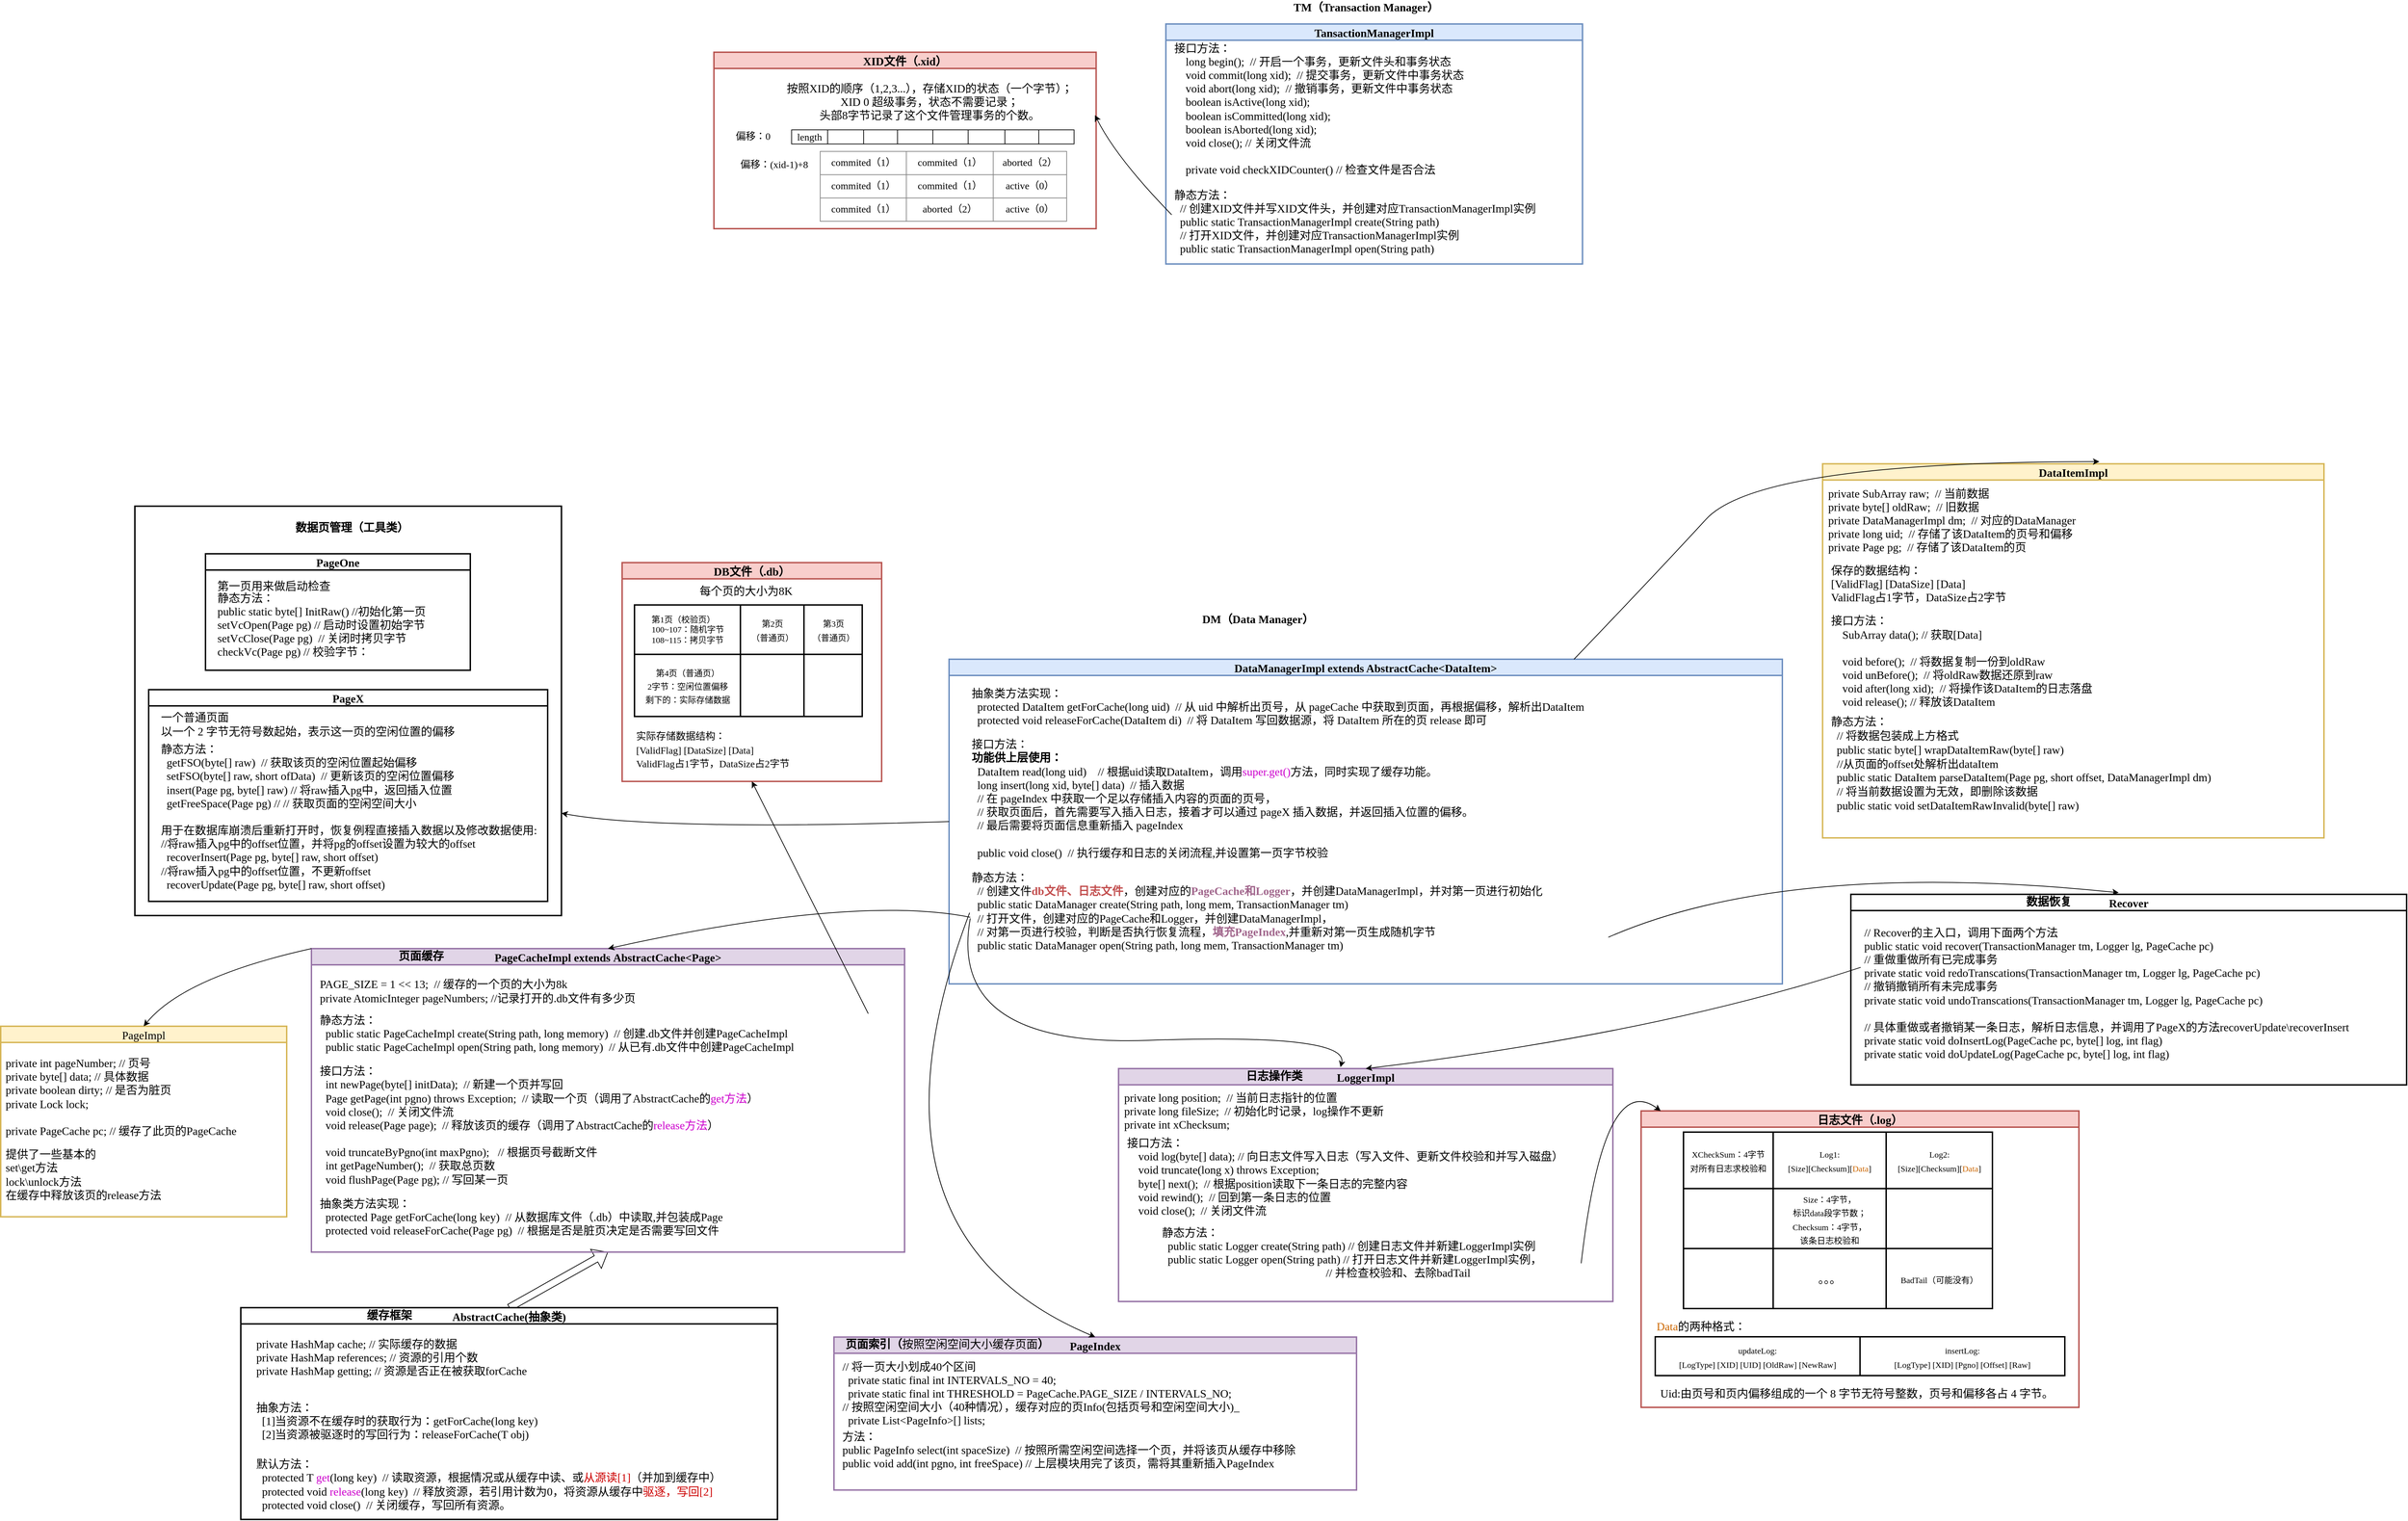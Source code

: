 <mxfile version="16.6.1" type="github">
  <diagram id="cRY_7gkTVNxFrMp_fR6s" name="第 1 页">
    <mxGraphModel dx="3903" dy="761" grid="1" gridSize="10" guides="1" tooltips="1" connect="1" arrows="1" fold="1" page="1" pageScale="1" pageWidth="827" pageHeight="1169" math="0" shadow="0">
      <root>
        <mxCell id="0" />
        <mxCell id="1" parent="0" />
        <mxCell id="aefCaqSCdMbnrOnTO0IQ-1" value="&lt;font style=&quot;font-size: 16px&quot; face=&quot;Verdana&quot;&gt;&lt;b&gt;TM（Transaction Manager）&lt;/b&gt;&lt;/font&gt;" style="text;html=1;align=center;verticalAlign=middle;resizable=0;points=[];autosize=1;strokeColor=none;fillColor=none;" vertex="1" parent="1">
          <mxGeometry x="-107" y="36" width="260" height="20" as="geometry" />
        </mxCell>
        <mxCell id="aefCaqSCdMbnrOnTO0IQ-2" value="XID文件（.xid）" style="swimlane;fontFamily=Verdana;fontSize=16;strokeWidth=2;fillColor=#f8cecc;strokeColor=#b85450;" vertex="1" parent="1">
          <mxGeometry x="-900" y="110" width="541.25" height="250" as="geometry">
            <mxRectangle x="-170" y="120" width="160" height="23" as="alternateBounds" />
          </mxGeometry>
        </mxCell>
        <mxCell id="aefCaqSCdMbnrOnTO0IQ-4" value="&lt;table border=&quot;1&quot; width=&quot;100%&quot; style=&quot;width: 100% ; height: 100% ; border-collapse: collapse ; font-size: 14px&quot;&gt;&lt;tbody&gt;&lt;tr&gt;&lt;td align=&quot;center&quot;&gt;&lt;font style=&quot;font-size: 14px&quot;&gt;commited（1）&lt;/font&gt;&lt;/td&gt;&lt;td align=&quot;center&quot;&gt;&lt;font style=&quot;font-size: 14px&quot;&gt;commited&lt;/font&gt;（1）&lt;/td&gt;&lt;td align=&quot;center&quot;&gt;&lt;font style=&quot;font-size: 14px&quot;&gt;aborted&lt;/font&gt;（2）&lt;/td&gt;&lt;/tr&gt;&lt;tr&gt;&lt;td align=&quot;center&quot;&gt;commited（1）&lt;br&gt;&lt;/td&gt;&lt;td align=&quot;center&quot;&gt;commited（1）&lt;br&gt;&lt;/td&gt;&lt;td align=&quot;center&quot;&gt;&lt;font style=&quot;font-size: 14px&quot;&gt;active（0）&lt;/font&gt;&lt;/td&gt;&lt;/tr&gt;&lt;tr&gt;&lt;td align=&quot;center&quot;&gt;commited（1）&lt;br&gt;&lt;/td&gt;&lt;td align=&quot;center&quot;&gt;&lt;font style=&quot;font-size: 14px&quot;&gt;aborted（2）&lt;/font&gt;&lt;/td&gt;&lt;td align=&quot;center&quot;&gt;active（0）&lt;/td&gt;&lt;/tr&gt;&lt;/tbody&gt;&lt;/table&gt;" style="text;html=1;strokeColor=none;fillColor=none;overflow=fill;fontFamily=Verdana;fontSize=16;" vertex="1" parent="aefCaqSCdMbnrOnTO0IQ-2">
          <mxGeometry x="150" y="140" width="350" height="100" as="geometry" />
        </mxCell>
        <mxCell id="aefCaqSCdMbnrOnTO0IQ-3" value="按照XID的顺序（1,2,3...），存储XID的状态（一个字节）；&lt;br&gt;XID 0 超级事务，状态不需要记录；&lt;br&gt;头部8字节记录了这个文件管理事务的个数。" style="text;html=1;align=center;verticalAlign=middle;resizable=0;points=[];autosize=1;strokeColor=none;fillColor=none;fontSize=16;fontFamily=Verdana;" vertex="1" parent="aefCaqSCdMbnrOnTO0IQ-2">
          <mxGeometry x="75" y="40" width="460" height="60" as="geometry" />
        </mxCell>
        <mxCell id="aefCaqSCdMbnrOnTO0IQ-5" value="" style="shape=table;html=1;whiteSpace=wrap;startSize=0;container=1;collapsible=0;childLayout=tableLayout;fontFamily=Verdana;fontSize=14;" vertex="1" parent="aefCaqSCdMbnrOnTO0IQ-2">
          <mxGeometry x="110" y="110" width="400" height="20" as="geometry" />
        </mxCell>
        <mxCell id="aefCaqSCdMbnrOnTO0IQ-6" value="" style="shape=tableRow;horizontal=0;startSize=0;swimlaneHead=0;swimlaneBody=0;top=0;left=0;bottom=0;right=0;collapsible=0;dropTarget=0;fillColor=none;points=[[0,0.5],[1,0.5]];portConstraint=eastwest;fontFamily=Verdana;fontSize=14;" vertex="1" parent="aefCaqSCdMbnrOnTO0IQ-5">
          <mxGeometry width="400" height="20" as="geometry" />
        </mxCell>
        <mxCell id="aefCaqSCdMbnrOnTO0IQ-7" value="length" style="shape=partialRectangle;html=1;whiteSpace=wrap;connectable=0;fillColor=none;top=0;left=0;bottom=0;right=0;overflow=hidden;fontFamily=Verdana;fontSize=14;" vertex="1" parent="aefCaqSCdMbnrOnTO0IQ-6">
          <mxGeometry width="51" height="20" as="geometry">
            <mxRectangle width="51" height="20" as="alternateBounds" />
          </mxGeometry>
        </mxCell>
        <mxCell id="aefCaqSCdMbnrOnTO0IQ-18" style="shape=partialRectangle;html=1;whiteSpace=wrap;connectable=0;fillColor=none;top=0;left=0;bottom=0;right=0;overflow=hidden;fontFamily=Verdana;fontSize=14;" vertex="1" parent="aefCaqSCdMbnrOnTO0IQ-6">
          <mxGeometry x="51" width="51" height="20" as="geometry">
            <mxRectangle width="51" height="20" as="alternateBounds" />
          </mxGeometry>
        </mxCell>
        <mxCell id="aefCaqSCdMbnrOnTO0IQ-9" value="" style="shape=partialRectangle;html=1;whiteSpace=wrap;connectable=0;fillColor=none;top=0;left=0;bottom=0;right=0;overflow=hidden;fontFamily=Verdana;fontSize=14;" vertex="1" parent="aefCaqSCdMbnrOnTO0IQ-6">
          <mxGeometry x="102" width="48" height="20" as="geometry">
            <mxRectangle width="48" height="20" as="alternateBounds" />
          </mxGeometry>
        </mxCell>
        <mxCell id="aefCaqSCdMbnrOnTO0IQ-19" style="shape=partialRectangle;html=1;whiteSpace=wrap;connectable=0;fillColor=none;top=0;left=0;bottom=0;right=0;overflow=hidden;fontFamily=Verdana;fontSize=14;" vertex="1" parent="aefCaqSCdMbnrOnTO0IQ-6">
          <mxGeometry x="150" width="50" height="20" as="geometry">
            <mxRectangle width="50" height="20" as="alternateBounds" />
          </mxGeometry>
        </mxCell>
        <mxCell id="aefCaqSCdMbnrOnTO0IQ-20" style="shape=partialRectangle;html=1;whiteSpace=wrap;connectable=0;fillColor=none;top=0;left=0;bottom=0;right=0;overflow=hidden;fontFamily=Verdana;fontSize=14;" vertex="1" parent="aefCaqSCdMbnrOnTO0IQ-6">
          <mxGeometry x="200" width="50" height="20" as="geometry">
            <mxRectangle width="50" height="20" as="alternateBounds" />
          </mxGeometry>
        </mxCell>
        <mxCell id="aefCaqSCdMbnrOnTO0IQ-21" style="shape=partialRectangle;html=1;whiteSpace=wrap;connectable=0;fillColor=none;top=0;left=0;bottom=0;right=0;overflow=hidden;fontFamily=Verdana;fontSize=14;" vertex="1" parent="aefCaqSCdMbnrOnTO0IQ-6">
          <mxGeometry x="250" width="52" height="20" as="geometry">
            <mxRectangle width="52" height="20" as="alternateBounds" />
          </mxGeometry>
        </mxCell>
        <mxCell id="aefCaqSCdMbnrOnTO0IQ-22" style="shape=partialRectangle;html=1;whiteSpace=wrap;connectable=0;fillColor=none;top=0;left=0;bottom=0;right=0;overflow=hidden;fontFamily=Verdana;fontSize=14;" vertex="1" parent="aefCaqSCdMbnrOnTO0IQ-6">
          <mxGeometry x="302" width="48" height="20" as="geometry">
            <mxRectangle width="48" height="20" as="alternateBounds" />
          </mxGeometry>
        </mxCell>
        <mxCell id="aefCaqSCdMbnrOnTO0IQ-23" style="shape=partialRectangle;html=1;whiteSpace=wrap;connectable=0;fillColor=none;top=0;left=0;bottom=0;right=0;overflow=hidden;fontFamily=Verdana;fontSize=14;" vertex="1" parent="aefCaqSCdMbnrOnTO0IQ-6">
          <mxGeometry x="350" width="50" height="20" as="geometry">
            <mxRectangle width="50" height="20" as="alternateBounds" />
          </mxGeometry>
        </mxCell>
        <mxCell id="aefCaqSCdMbnrOnTO0IQ-24" value="偏移：(xid-1)+8" style="text;html=1;align=center;verticalAlign=middle;resizable=0;points=[];autosize=1;strokeColor=none;fillColor=none;fontSize=14;fontFamily=Verdana;" vertex="1" parent="aefCaqSCdMbnrOnTO0IQ-2">
          <mxGeometry x="20" y="150" width="130" height="20" as="geometry" />
        </mxCell>
        <mxCell id="aefCaqSCdMbnrOnTO0IQ-25" value="偏移：0" style="text;html=1;align=center;verticalAlign=middle;resizable=0;points=[];autosize=1;strokeColor=none;fillColor=none;fontSize=14;fontFamily=Verdana;" vertex="1" parent="aefCaqSCdMbnrOnTO0IQ-2">
          <mxGeometry x="20" y="110" width="70" height="20" as="geometry" />
        </mxCell>
        <mxCell id="aefCaqSCdMbnrOnTO0IQ-27" value="&lt;font style=&quot;font-size: 16px&quot; face=&quot;Verdana&quot;&gt;&lt;b&gt;DM（Data Manager）&lt;/b&gt;&lt;/font&gt;" style="text;html=1;align=center;verticalAlign=middle;resizable=0;points=[];autosize=1;strokeColor=none;fillColor=none;" vertex="1" parent="1">
          <mxGeometry x="-230" y="903.18" width="200" height="20" as="geometry" />
        </mxCell>
        <mxCell id="aefCaqSCdMbnrOnTO0IQ-169" value="" style="rounded=0;orthogonalLoop=1;jettySize=auto;html=1;fontFamily=Verdana;fontSize=16;fontColor=#CC00CC;strokeColor=default;shape=flexArrow;exitX=0.5;exitY=0;exitDx=0;exitDy=0;entryX=0.5;entryY=1;entryDx=0;entryDy=0;" edge="1" parent="1" source="aefCaqSCdMbnrOnTO0IQ-30" target="aefCaqSCdMbnrOnTO0IQ-38">
          <mxGeometry relative="1" as="geometry">
            <mxPoint x="-1100" y="1823.18" as="targetPoint" />
          </mxGeometry>
        </mxCell>
        <mxCell id="aefCaqSCdMbnrOnTO0IQ-30" value="AbstractCache(抽象类)" style="swimlane;fontFamily=Verdana;fontSize=16;strokeWidth=2;align=center;" vertex="1" parent="1">
          <mxGeometry x="-1570" y="1888.77" width="760" height="300" as="geometry" />
        </mxCell>
        <mxCell id="aefCaqSCdMbnrOnTO0IQ-34" value="抽象方法：&lt;br&gt;&amp;nbsp; [1]当资源不在缓存时的获取行为：getForCache(long key)&lt;br&gt;&amp;nbsp; [2]当资源被驱逐时的写回行为：releaseForCache(T obj)" style="text;html=1;align=left;verticalAlign=middle;resizable=0;points=[];autosize=1;strokeColor=none;fillColor=none;fontSize=16;fontFamily=Verdana;" vertex="1" parent="aefCaqSCdMbnrOnTO0IQ-30">
          <mxGeometry x="20" y="130" width="460" height="60" as="geometry" />
        </mxCell>
        <mxCell id="aefCaqSCdMbnrOnTO0IQ-35" value="private HashMap cache;                     // 实际缓存的数据&lt;br&gt;private HashMap references;          // 资源的引用个数&lt;br&gt;private HashMap getting;             // 资源是否正在被获取forCache" style="text;html=1;align=left;verticalAlign=middle;resizable=0;points=[];autosize=1;strokeColor=none;fillColor=none;fontSize=16;fontFamily=Verdana;" vertex="1" parent="aefCaqSCdMbnrOnTO0IQ-30">
          <mxGeometry x="20" y="40" width="460" height="60" as="geometry" />
        </mxCell>
        <mxCell id="aefCaqSCdMbnrOnTO0IQ-36" value="默认方法：&lt;br&gt;&amp;nbsp; protected T &lt;font color=&quot;#cc00cc&quot;&gt;get&lt;/font&gt;(long key)&amp;nbsp; // 读取资源，根据情况或从缓存中读、或&lt;font color=&quot;#cc0000&quot;&gt;从源读[1]&lt;/font&gt;（并加到缓存中）&lt;br&gt;&amp;nbsp; protected void &lt;font color=&quot;#cc00cc&quot;&gt;release&lt;/font&gt;(long key)&amp;nbsp; // 释放资源，若引用计数为0，将资源从缓存中&lt;font color=&quot;#cc0000&quot;&gt;驱逐，写回[2]&lt;/font&gt;&lt;br&gt;&amp;nbsp; protected void close()&amp;nbsp; // 关闭缓存，写回所有资源。" style="text;html=1;align=left;verticalAlign=middle;resizable=0;points=[];autosize=1;strokeColor=none;fillColor=none;fontSize=16;fontFamily=Verdana;" vertex="1" parent="aefCaqSCdMbnrOnTO0IQ-30">
          <mxGeometry x="20" y="210" width="740" height="80" as="geometry" />
        </mxCell>
        <mxCell id="aefCaqSCdMbnrOnTO0IQ-28" value="&lt;font style=&quot;font-size: 16px&quot;&gt;&lt;b&gt;缓存框架&lt;/b&gt;&lt;/font&gt;" style="text;html=1;align=center;verticalAlign=middle;resizable=0;points=[];autosize=1;strokeColor=none;fillColor=none;fontSize=14;fontFamily=Verdana;" vertex="1" parent="aefCaqSCdMbnrOnTO0IQ-30">
          <mxGeometry x="170" width="80" height="20" as="geometry" />
        </mxCell>
        <mxCell id="aefCaqSCdMbnrOnTO0IQ-38" value="PageCacheImpl extends AbstractCache&lt;Page&gt;" style="swimlane;fontFamily=Verdana;fontSize=16;strokeWidth=2;fontStyle=1;fillColor=#e1d5e7;strokeColor=#9673a6;" vertex="1" parent="1">
          <mxGeometry x="-1470" y="1380" width="840" height="430" as="geometry" />
        </mxCell>
        <mxCell id="aefCaqSCdMbnrOnTO0IQ-45" value="接口方法：&lt;br&gt;&amp;nbsp; int newPage(byte[] initData);&amp;nbsp; // 新建一个页并写回&lt;br&gt;&amp;nbsp; Page getPage(int pgno) throws Exception;&amp;nbsp; // 读取一个页（调用了AbstractCache的&lt;font color=&quot;#cc00cc&quot;&gt;get方法&lt;/font&gt;）&lt;br&gt;&amp;nbsp; void close();&amp;nbsp; // 关闭文件流&lt;br&gt;&amp;nbsp; void release(Page page);&amp;nbsp; // 释放该页的缓存（调用了AbstractCache的&lt;font color=&quot;#cc00cc&quot;&gt;release方法&lt;/font&gt;）&lt;br&gt; &lt;br&gt;&amp;nbsp; void truncateByPgno(int maxPgno);&amp;nbsp; &amp;nbsp;// 根据页号截断文件&lt;br&gt;&amp;nbsp; int getPageNumber();&amp;nbsp; // 获取总页数&lt;br&gt;&amp;nbsp; void flushPage(Page pg); // 写回某一页" style="text;html=1;align=left;verticalAlign=middle;resizable=0;points=[];autosize=1;strokeColor=none;fillColor=none;fontSize=16;fontFamily=Verdana;fontColor=#000000;" vertex="1" parent="aefCaqSCdMbnrOnTO0IQ-38">
          <mxGeometry x="10" y="160" width="750" height="180" as="geometry" />
        </mxCell>
        <mxCell id="aefCaqSCdMbnrOnTO0IQ-46" value="&lt;div&gt;&lt;span style=&quot;color: rgb(0 , 0 , 0)&quot;&gt;抽象类方法实现：&lt;/span&gt;&lt;/div&gt;&lt;font color=&quot;#000000&quot;&gt;&lt;div&gt;&lt;span&gt;&amp;nbsp; protected Page getForCache(long key)&amp;nbsp; // 从数据库文件（.db）中读取,并包装成Page&lt;/span&gt;&lt;/div&gt;&lt;div&gt;&lt;span&gt;&amp;nbsp; protected void releaseForCache(Page pg)&amp;nbsp; // 根据是否是脏页决定是否需要写回文件&lt;br&gt;&lt;/span&gt;&lt;/div&gt;&lt;/font&gt;" style="text;html=1;align=left;verticalAlign=middle;resizable=0;points=[];autosize=1;strokeColor=none;fillColor=none;fontSize=16;fontFamily=Verdana;fontColor=#CC00CC;" vertex="1" parent="aefCaqSCdMbnrOnTO0IQ-38">
          <mxGeometry x="10" y="350" width="680" height="60" as="geometry" />
        </mxCell>
        <mxCell id="aefCaqSCdMbnrOnTO0IQ-47" value="&lt;font style=&quot;font-size: 16px&quot;&gt;PAGE_SIZE = 1 &amp;lt;&amp;lt; 13;&amp;nbsp; // 缓存的一个页的大小为8k&lt;br&gt;private AtomicInteger pageNumbers; //记录打开的.db文件有多少页&lt;/font&gt;" style="text;html=1;align=left;verticalAlign=middle;resizable=0;points=[];autosize=1;strokeColor=none;fillColor=none;fontSize=16;fontFamily=Verdana;fontColor=#000000;" vertex="1" parent="aefCaqSCdMbnrOnTO0IQ-38">
          <mxGeometry x="10" y="40" width="540" height="40" as="geometry" />
        </mxCell>
        <mxCell id="aefCaqSCdMbnrOnTO0IQ-48" value="静态方法：&lt;br&gt;&amp;nbsp; public static PageCacheImpl create(String path, long memory)&amp;nbsp; // 创建.db文件并创建PageCacheImpl&lt;br&gt;&amp;nbsp; public static PageCacheImpl open(String path, long memory)&amp;nbsp; // 从已有.db文件中创建PageCacheImpl" style="text;html=1;align=left;verticalAlign=middle;resizable=0;points=[];autosize=1;strokeColor=none;fillColor=none;fontSize=16;fontFamily=Verdana;fontColor=#000000;" vertex="1" parent="aefCaqSCdMbnrOnTO0IQ-38">
          <mxGeometry x="10" y="90" width="830" height="60" as="geometry" />
        </mxCell>
        <mxCell id="aefCaqSCdMbnrOnTO0IQ-37" value="&lt;font style=&quot;font-size: 16px&quot;&gt;&lt;b&gt;页面缓存&lt;/b&gt;&lt;/font&gt;" style="text;html=1;align=center;verticalAlign=middle;resizable=0;points=[];autosize=1;strokeColor=none;fillColor=none;fontSize=14;fontFamily=Verdana;" vertex="1" parent="aefCaqSCdMbnrOnTO0IQ-38">
          <mxGeometry x="115" width="80" height="20" as="geometry" />
        </mxCell>
        <mxCell id="aefCaqSCdMbnrOnTO0IQ-39" value="PageImpl" style="swimlane;fontFamily=Verdana;fontSize=16;strokeWidth=2;fontStyle=0;spacing=2;fillColor=#fff2cc;strokeColor=#d6b656;" vertex="1" parent="1">
          <mxGeometry x="-1910" y="1490" width="405" height="270" as="geometry">
            <mxRectangle x="200" y="900" width="110" height="30" as="alternateBounds" />
          </mxGeometry>
        </mxCell>
        <mxCell id="aefCaqSCdMbnrOnTO0IQ-40" value="    private int pageNumber; // 页号&lt;br&gt;    private byte[] data; // 具体数据&lt;br&gt;    private boolean dirty; // 是否为脏页&lt;br&gt;    private Lock lock;&amp;nbsp;&lt;br&gt; &lt;br&gt;    private PageCache pc; // 缓存了此页的PageCache" style="text;html=1;align=left;verticalAlign=middle;resizable=0;points=[];autosize=1;strokeColor=none;fillColor=none;fontSize=16;fontFamily=Verdana;fontColor=#000000;" vertex="1" parent="aefCaqSCdMbnrOnTO0IQ-39">
          <mxGeometry x="5" y="40" width="400" height="120" as="geometry" />
        </mxCell>
        <mxCell id="aefCaqSCdMbnrOnTO0IQ-41" value="提供了一些基本的&lt;br&gt;set\get方法&lt;br&gt;lock\unlock方法&lt;br&gt;在缓存中释放该页的release方法" style="text;html=1;align=left;verticalAlign=middle;resizable=0;points=[];autosize=1;strokeColor=none;fillColor=none;fontSize=16;fontFamily=Verdana;fontColor=#000000;" vertex="1" parent="aefCaqSCdMbnrOnTO0IQ-39">
          <mxGeometry x="5" y="170" width="250" height="80" as="geometry" />
        </mxCell>
        <mxCell id="aefCaqSCdMbnrOnTO0IQ-43" value="" style="curved=1;endArrow=classic;html=1;rounded=0;fontFamily=Verdana;fontSize=16;fontColor=#000000;exitX=0;exitY=0;exitDx=0;exitDy=0;entryX=0.5;entryY=0;entryDx=0;entryDy=0;" edge="1" parent="1" source="aefCaqSCdMbnrOnTO0IQ-38" target="aefCaqSCdMbnrOnTO0IQ-39">
          <mxGeometry width="50" height="50" relative="1" as="geometry">
            <mxPoint x="-185.92" y="2543.18" as="sourcePoint" />
            <mxPoint x="304.08" y="2413.18" as="targetPoint" />
            <Array as="points">
              <mxPoint x="-1650" y="1420" />
            </Array>
          </mxGeometry>
        </mxCell>
        <mxCell id="aefCaqSCdMbnrOnTO0IQ-56" value="DB文件（.db）" style="swimlane;fontFamily=Verdana;fontSize=16;strokeWidth=2;fillColor=#f8cecc;strokeColor=#b85450;" vertex="1" parent="1">
          <mxGeometry x="-1030" y="833.18" width="367.5" height="310" as="geometry" />
        </mxCell>
        <mxCell id="aefCaqSCdMbnrOnTO0IQ-57" value="" style="shape=table;html=1;whiteSpace=wrap;startSize=0;container=1;collapsible=0;childLayout=tableLayout;fontFamily=Verdana;fontSize=16;fontColor=#000000;strokeWidth=2;" vertex="1" parent="aefCaqSCdMbnrOnTO0IQ-56">
          <mxGeometry x="17.5" y="60" width="322.5" height="158" as="geometry" />
        </mxCell>
        <mxCell id="aefCaqSCdMbnrOnTO0IQ-58" value="" style="shape=tableRow;horizontal=0;startSize=0;swimlaneHead=0;swimlaneBody=0;top=0;left=0;bottom=0;right=0;collapsible=0;dropTarget=0;fillColor=none;points=[[0,0.5],[1,0.5]];portConstraint=eastwest;fontFamily=Verdana;fontSize=16;fontColor=#000000;strokeWidth=2;" vertex="1" parent="aefCaqSCdMbnrOnTO0IQ-57">
          <mxGeometry width="322.5" height="70" as="geometry" />
        </mxCell>
        <mxCell id="aefCaqSCdMbnrOnTO0IQ-59" value="&lt;div style=&quot;text-align: left ; font-size: 12px&quot;&gt;&lt;span&gt;第1页（校验页）&lt;/span&gt;&lt;span&gt;&lt;br&gt;&lt;/span&gt;&lt;/div&gt;&lt;div style=&quot;text-align: left ; font-size: 12px&quot;&gt;&lt;span&gt;100~107：随机字节&lt;/span&gt;&lt;br&gt;&lt;/div&gt;&lt;div style=&quot;text-align: left ; font-size: 12px&quot;&gt;&lt;span&gt;108~115：拷贝字节&lt;/span&gt;&lt;/div&gt;" style="shape=partialRectangle;html=1;whiteSpace=wrap;connectable=0;fillColor=none;top=0;left=0;bottom=0;right=0;overflow=hidden;fontFamily=Verdana;fontSize=16;fontColor=#000000;strokeWidth=2;" vertex="1" parent="aefCaqSCdMbnrOnTO0IQ-58">
          <mxGeometry width="150" height="70" as="geometry">
            <mxRectangle width="150" height="70" as="alternateBounds" />
          </mxGeometry>
        </mxCell>
        <mxCell id="aefCaqSCdMbnrOnTO0IQ-60" value="&lt;span style=&quot;font-size: 12px ; text-align: left&quot;&gt;第2页&lt;br&gt;（普通页）&lt;/span&gt;" style="shape=partialRectangle;html=1;whiteSpace=wrap;connectable=0;fillColor=none;top=0;left=0;bottom=0;right=0;overflow=hidden;fontFamily=Verdana;fontSize=16;fontColor=#000000;strokeWidth=2;" vertex="1" parent="aefCaqSCdMbnrOnTO0IQ-58">
          <mxGeometry x="150" width="90" height="70" as="geometry">
            <mxRectangle width="90" height="70" as="alternateBounds" />
          </mxGeometry>
        </mxCell>
        <mxCell id="aefCaqSCdMbnrOnTO0IQ-61" value="&lt;span style=&quot;font-size: 12px ; text-align: left&quot;&gt;第3页&lt;br&gt;（普通页）&lt;/span&gt;" style="shape=partialRectangle;html=1;whiteSpace=wrap;connectable=0;fillColor=none;top=0;left=0;bottom=0;right=0;overflow=hidden;fontFamily=Verdana;fontSize=16;fontColor=#000000;strokeWidth=2;" vertex="1" parent="aefCaqSCdMbnrOnTO0IQ-58">
          <mxGeometry x="240" width="83" height="70" as="geometry">
            <mxRectangle width="83" height="70" as="alternateBounds" />
          </mxGeometry>
        </mxCell>
        <mxCell id="aefCaqSCdMbnrOnTO0IQ-62" value="" style="shape=tableRow;horizontal=0;startSize=0;swimlaneHead=0;swimlaneBody=0;top=0;left=0;bottom=0;right=0;collapsible=0;dropTarget=0;fillColor=none;points=[[0,0.5],[1,0.5]];portConstraint=eastwest;fontFamily=Verdana;fontSize=16;fontColor=#000000;strokeWidth=2;" vertex="1" parent="aefCaqSCdMbnrOnTO0IQ-57">
          <mxGeometry y="70" width="322.5" height="88" as="geometry" />
        </mxCell>
        <mxCell id="aefCaqSCdMbnrOnTO0IQ-63" value="&lt;span style=&quot;font-size: 12px ; text-align: left&quot;&gt;第4页（普通页）&lt;/span&gt;&lt;span style=&quot;font-size: 12px&quot;&gt;&lt;br&gt;2字节：空闲位置偏移&lt;br&gt;剩下的：实际存储数据&lt;br&gt;&lt;/span&gt;" style="shape=partialRectangle;html=1;whiteSpace=wrap;connectable=0;fillColor=none;top=0;left=0;bottom=0;right=0;overflow=hidden;fontFamily=Verdana;fontSize=16;fontColor=#000000;strokeWidth=2;align=center;" vertex="1" parent="aefCaqSCdMbnrOnTO0IQ-62">
          <mxGeometry width="150" height="88" as="geometry">
            <mxRectangle width="150" height="88" as="alternateBounds" />
          </mxGeometry>
        </mxCell>
        <mxCell id="aefCaqSCdMbnrOnTO0IQ-64" value="" style="shape=partialRectangle;html=1;whiteSpace=wrap;connectable=0;fillColor=none;top=0;left=0;bottom=0;right=0;overflow=hidden;fontFamily=Verdana;fontSize=16;fontColor=#000000;strokeWidth=2;" vertex="1" parent="aefCaqSCdMbnrOnTO0IQ-62">
          <mxGeometry x="150" width="90" height="88" as="geometry">
            <mxRectangle width="90" height="88" as="alternateBounds" />
          </mxGeometry>
        </mxCell>
        <mxCell id="aefCaqSCdMbnrOnTO0IQ-65" value="" style="shape=partialRectangle;html=1;whiteSpace=wrap;connectable=0;fillColor=none;top=0;left=0;bottom=0;right=0;overflow=hidden;fontFamily=Verdana;fontSize=16;fontColor=#000000;strokeWidth=2;" vertex="1" parent="aefCaqSCdMbnrOnTO0IQ-62">
          <mxGeometry x="240" width="83" height="88" as="geometry">
            <mxRectangle width="83" height="88" as="alternateBounds" />
          </mxGeometry>
        </mxCell>
        <mxCell id="aefCaqSCdMbnrOnTO0IQ-70" value="每个页的大小为8K" style="text;html=1;align=center;verticalAlign=middle;resizable=0;points=[];autosize=1;strokeColor=none;fillColor=none;fontSize=16;fontFamily=Verdana;fontColor=#000000;" vertex="1" parent="aefCaqSCdMbnrOnTO0IQ-56">
          <mxGeometry x="100" y="30" width="150" height="20" as="geometry" />
        </mxCell>
        <mxCell id="aefCaqSCdMbnrOnTO0IQ-130" value="&lt;font style=&quot;font-size: 14px&quot;&gt;实际存储数据结构：&lt;br&gt;&lt;span&gt;[ValidFlag] [DataSize] [Data]&lt;/span&gt;&lt;br&gt;&lt;span&gt;ValidFlag占1字节，DataSize占2字节&lt;/span&gt;&lt;/font&gt;" style="text;html=1;align=left;verticalAlign=middle;resizable=0;points=[];autosize=1;strokeColor=none;fillColor=none;fontSize=16;fontFamily=Verdana;fontColor=#000000;" vertex="1" parent="aefCaqSCdMbnrOnTO0IQ-56">
          <mxGeometry x="17.5" y="230" width="260" height="70" as="geometry" />
        </mxCell>
        <mxCell id="aefCaqSCdMbnrOnTO0IQ-75" value="日志文件（.log）" style="swimlane;fontFamily=Verdana;fontSize=16;strokeWidth=2;fillColor=#f8cecc;strokeColor=#b85450;" vertex="1" parent="1">
          <mxGeometry x="413" y="1610" width="620" height="420" as="geometry" />
        </mxCell>
        <mxCell id="aefCaqSCdMbnrOnTO0IQ-76" value="" style="shape=table;html=1;whiteSpace=wrap;startSize=0;container=1;collapsible=0;childLayout=tableLayout;fontFamily=Verdana;fontSize=16;fontColor=#000000;strokeWidth=2;" vertex="1" parent="aefCaqSCdMbnrOnTO0IQ-75">
          <mxGeometry x="60" y="30" width="437.5" height="250" as="geometry" />
        </mxCell>
        <mxCell id="aefCaqSCdMbnrOnTO0IQ-77" value="" style="shape=tableRow;horizontal=0;startSize=0;swimlaneHead=0;swimlaneBody=0;top=0;left=0;bottom=0;right=0;collapsible=0;dropTarget=0;fillColor=none;points=[[0,0.5],[1,0.5]];portConstraint=eastwest;fontFamily=Verdana;fontSize=16;fontColor=#000000;strokeWidth=2;" vertex="1" parent="aefCaqSCdMbnrOnTO0IQ-76">
          <mxGeometry width="437.5" height="80" as="geometry" />
        </mxCell>
        <mxCell id="aefCaqSCdMbnrOnTO0IQ-78" value="&lt;font style=&quot;font-size: 12px&quot;&gt;XCheckSum：4字节&lt;br&gt;对所有日志求校验和&lt;/font&gt;" style="shape=partialRectangle;html=1;whiteSpace=wrap;connectable=0;fillColor=none;top=0;left=0;bottom=0;right=0;overflow=hidden;fontFamily=Verdana;fontSize=16;fontColor=#000000;strokeWidth=2;" vertex="1" parent="aefCaqSCdMbnrOnTO0IQ-77">
          <mxGeometry width="127" height="80" as="geometry">
            <mxRectangle width="127" height="80" as="alternateBounds" />
          </mxGeometry>
        </mxCell>
        <mxCell id="aefCaqSCdMbnrOnTO0IQ-79" value="&lt;font style=&quot;font-size: 12px&quot;&gt;Log1:&lt;br&gt;[Size][Checksum][&lt;font color=&quot;#cc6600&quot;&gt;Data&lt;/font&gt;]&lt;/font&gt;" style="shape=partialRectangle;html=1;whiteSpace=wrap;connectable=0;fillColor=none;top=0;left=0;bottom=0;right=0;overflow=hidden;fontFamily=Verdana;fontSize=16;fontColor=#000000;strokeWidth=2;" vertex="1" parent="aefCaqSCdMbnrOnTO0IQ-77">
          <mxGeometry x="127" width="160" height="80" as="geometry">
            <mxRectangle width="160" height="80" as="alternateBounds" />
          </mxGeometry>
        </mxCell>
        <mxCell id="aefCaqSCdMbnrOnTO0IQ-80" value="&lt;span style=&quot;font-size: 12px&quot;&gt;Log2:&lt;/span&gt;&lt;br style=&quot;font-size: 12px&quot;&gt;&lt;span style=&quot;font-size: 12px&quot;&gt;[Size][Checksum][&lt;font color=&quot;#cc6600&quot;&gt;Data&lt;/font&gt;]&lt;/span&gt;" style="shape=partialRectangle;html=1;whiteSpace=wrap;connectable=0;fillColor=none;top=0;left=0;bottom=0;right=0;overflow=hidden;fontFamily=Verdana;fontSize=16;fontColor=#000000;strokeWidth=2;" vertex="1" parent="aefCaqSCdMbnrOnTO0IQ-77">
          <mxGeometry x="287" width="151" height="80" as="geometry">
            <mxRectangle width="151" height="80" as="alternateBounds" />
          </mxGeometry>
        </mxCell>
        <mxCell id="aefCaqSCdMbnrOnTO0IQ-81" value="" style="shape=tableRow;horizontal=0;startSize=0;swimlaneHead=0;swimlaneBody=0;top=0;left=0;bottom=0;right=0;collapsible=0;dropTarget=0;fillColor=none;points=[[0,0.5],[1,0.5]];portConstraint=eastwest;fontFamily=Verdana;fontSize=16;fontColor=#000000;strokeWidth=2;" vertex="1" parent="aefCaqSCdMbnrOnTO0IQ-76">
          <mxGeometry y="80" width="437.5" height="85" as="geometry" />
        </mxCell>
        <mxCell id="aefCaqSCdMbnrOnTO0IQ-82" value="" style="shape=partialRectangle;html=1;whiteSpace=wrap;connectable=0;fillColor=none;top=0;left=0;bottom=0;right=0;overflow=hidden;fontFamily=Verdana;fontSize=16;fontColor=#000000;strokeWidth=2;" vertex="1" parent="aefCaqSCdMbnrOnTO0IQ-81">
          <mxGeometry width="127" height="85" as="geometry">
            <mxRectangle width="127" height="85" as="alternateBounds" />
          </mxGeometry>
        </mxCell>
        <mxCell id="aefCaqSCdMbnrOnTO0IQ-83" value="&lt;font style=&quot;font-size: 12px&quot;&gt;Size：4字节，&lt;br&gt;标识data段字节数；&lt;br&gt;Checksum：4字节，&lt;br&gt;该条日志校验和&lt;/font&gt;" style="shape=partialRectangle;html=1;whiteSpace=wrap;connectable=0;fillColor=none;top=0;left=0;bottom=0;right=0;overflow=hidden;fontFamily=Verdana;fontSize=16;fontColor=#000000;strokeWidth=2;" vertex="1" parent="aefCaqSCdMbnrOnTO0IQ-81">
          <mxGeometry x="127" width="160" height="85" as="geometry">
            <mxRectangle width="160" height="85" as="alternateBounds" />
          </mxGeometry>
        </mxCell>
        <mxCell id="aefCaqSCdMbnrOnTO0IQ-84" value="" style="shape=partialRectangle;html=1;whiteSpace=wrap;connectable=0;fillColor=none;top=0;left=0;bottom=0;right=0;overflow=hidden;fontFamily=Verdana;fontSize=16;fontColor=#000000;strokeWidth=2;" vertex="1" parent="aefCaqSCdMbnrOnTO0IQ-81">
          <mxGeometry x="287" width="151" height="85" as="geometry">
            <mxRectangle width="151" height="85" as="alternateBounds" />
          </mxGeometry>
        </mxCell>
        <mxCell id="aefCaqSCdMbnrOnTO0IQ-85" value="" style="shape=tableRow;horizontal=0;startSize=0;swimlaneHead=0;swimlaneBody=0;top=0;left=0;bottom=0;right=0;collapsible=0;dropTarget=0;fillColor=none;points=[[0,0.5],[1,0.5]];portConstraint=eastwest;fontFamily=Verdana;fontSize=16;fontColor=#000000;strokeWidth=2;" vertex="1" parent="aefCaqSCdMbnrOnTO0IQ-76">
          <mxGeometry y="165" width="437.5" height="85" as="geometry" />
        </mxCell>
        <mxCell id="aefCaqSCdMbnrOnTO0IQ-86" value="" style="shape=partialRectangle;html=1;whiteSpace=wrap;connectable=0;fillColor=none;top=0;left=0;bottom=0;right=0;overflow=hidden;fontFamily=Verdana;fontSize=16;fontColor=#000000;strokeWidth=2;" vertex="1" parent="aefCaqSCdMbnrOnTO0IQ-85">
          <mxGeometry width="127" height="85" as="geometry">
            <mxRectangle width="127" height="85" as="alternateBounds" />
          </mxGeometry>
        </mxCell>
        <mxCell id="aefCaqSCdMbnrOnTO0IQ-87" value="。。。" style="shape=partialRectangle;html=1;whiteSpace=wrap;connectable=0;fillColor=none;top=0;left=0;bottom=0;right=0;overflow=hidden;fontFamily=Verdana;fontSize=16;fontColor=#000000;strokeWidth=2;" vertex="1" parent="aefCaqSCdMbnrOnTO0IQ-85">
          <mxGeometry x="127" width="160" height="85" as="geometry">
            <mxRectangle width="160" height="85" as="alternateBounds" />
          </mxGeometry>
        </mxCell>
        <mxCell id="aefCaqSCdMbnrOnTO0IQ-88" value="&lt;font style=&quot;font-size: 12px&quot;&gt;BadTail（可能没有）&lt;/font&gt;" style="shape=partialRectangle;html=1;whiteSpace=wrap;connectable=0;fillColor=none;top=0;left=0;bottom=0;right=0;overflow=hidden;pointerEvents=1;fontFamily=Verdana;fontSize=16;fontColor=#000000;strokeWidth=2;" vertex="1" parent="aefCaqSCdMbnrOnTO0IQ-85">
          <mxGeometry x="287" width="151" height="85" as="geometry">
            <mxRectangle width="151" height="85" as="alternateBounds" />
          </mxGeometry>
        </mxCell>
        <mxCell id="aefCaqSCdMbnrOnTO0IQ-96" value="" style="shape=table;html=1;whiteSpace=wrap;startSize=0;container=1;collapsible=0;childLayout=tableLayout;fontFamily=Verdana;fontSize=16;fontColor=#000000;strokeWidth=2;" vertex="1" parent="aefCaqSCdMbnrOnTO0IQ-75">
          <mxGeometry x="20" y="320" width="580" height="55" as="geometry" />
        </mxCell>
        <mxCell id="aefCaqSCdMbnrOnTO0IQ-97" value="" style="shape=tableRow;horizontal=0;startSize=0;swimlaneHead=0;swimlaneBody=0;top=0;left=0;bottom=0;right=0;collapsible=0;dropTarget=0;fillColor=none;points=[[0,0.5],[1,0.5]];portConstraint=eastwest;fontFamily=Verdana;fontSize=16;fontColor=#000000;strokeWidth=2;" vertex="1" parent="aefCaqSCdMbnrOnTO0IQ-96">
          <mxGeometry width="580" height="55" as="geometry" />
        </mxCell>
        <mxCell id="aefCaqSCdMbnrOnTO0IQ-98" value="&lt;font style=&quot;font-size: 12px&quot;&gt;updateLog:&lt;br&gt;[LogType] [XID] [UID] [OldRaw] [NewRaw]&lt;/font&gt;" style="shape=partialRectangle;html=1;whiteSpace=wrap;connectable=0;fillColor=none;top=0;left=0;bottom=0;right=0;overflow=hidden;fontFamily=Verdana;fontSize=16;fontColor=#000000;strokeWidth=2;" vertex="1" parent="aefCaqSCdMbnrOnTO0IQ-97">
          <mxGeometry width="290" height="55" as="geometry">
            <mxRectangle width="290" height="55" as="alternateBounds" />
          </mxGeometry>
        </mxCell>
        <mxCell id="aefCaqSCdMbnrOnTO0IQ-99" value="&lt;font style=&quot;font-size: 12px&quot;&gt;&lt;span&gt;insertLog:&lt;/span&gt;&lt;br&gt;&lt;span&gt;[LogType] [XID] [Pgno] [Offset] [Raw]&lt;/span&gt;&lt;/font&gt;" style="shape=partialRectangle;html=1;whiteSpace=wrap;connectable=0;fillColor=none;top=0;left=0;bottom=0;right=0;overflow=hidden;fontFamily=Verdana;fontSize=16;fontColor=#000000;strokeWidth=2;" vertex="1" parent="aefCaqSCdMbnrOnTO0IQ-97">
          <mxGeometry x="290" width="290" height="55" as="geometry">
            <mxRectangle width="290" height="55" as="alternateBounds" />
          </mxGeometry>
        </mxCell>
        <mxCell id="aefCaqSCdMbnrOnTO0IQ-112" value="&lt;font style=&quot;font-size: 16px&quot;&gt;&lt;font color=&quot;#cc6600&quot;&gt;Data&lt;/font&gt;的两种格式：&lt;/font&gt;" style="text;html=1;align=left;verticalAlign=middle;resizable=0;points=[];autosize=1;strokeColor=none;fillColor=none;fontSize=12;fontFamily=Verdana;fontColor=#000000;" vertex="1" parent="aefCaqSCdMbnrOnTO0IQ-75">
          <mxGeometry x="20" y="295" width="150" height="20" as="geometry" />
        </mxCell>
        <mxCell id="aefCaqSCdMbnrOnTO0IQ-117" value="Uid:由页号和页内偏移组成的一个 8 字节无符号整数，页号和偏移各占 4 字节。" style="text;html=1;align=center;verticalAlign=middle;resizable=0;points=[];autosize=1;strokeColor=none;fillColor=none;fontSize=16;fontFamily=Verdana;fontColor=#000000;" vertex="1" parent="aefCaqSCdMbnrOnTO0IQ-75">
          <mxGeometry x="10" y="390" width="590" height="20" as="geometry" />
        </mxCell>
        <mxCell id="aefCaqSCdMbnrOnTO0IQ-89" value="LoggerImpl" style="swimlane;fontFamily=Verdana;fontSize=16;strokeWidth=2;fillColor=#e1d5e7;strokeColor=#9673a6;" vertex="1" parent="1">
          <mxGeometry x="-327" y="1550" width="700" height="330" as="geometry" />
        </mxCell>
        <mxCell id="aefCaqSCdMbnrOnTO0IQ-90" value="接口方法：&lt;br&gt;&lt;div&gt;&amp;nbsp; &amp;nbsp; void log(byte[] data); // 向日志文件写入日志（写入文件、更新文件校验和并写入磁盘）&lt;/div&gt;&lt;div&gt;&amp;nbsp; &amp;nbsp; void truncate(long x) throws Exception;&lt;/div&gt;&lt;div&gt;&amp;nbsp; &amp;nbsp; byte[] next();&amp;nbsp; // 根据position读取下一条日志的完整内容&lt;/div&gt;&lt;div&gt;&amp;nbsp; &amp;nbsp; void rewind();&amp;nbsp; // 回到第一条日志的位置&lt;/div&gt;&lt;div&gt;&amp;nbsp; &amp;nbsp; void close();&amp;nbsp; // 关闭文件流&lt;/div&gt;" style="text;html=1;align=left;verticalAlign=middle;resizable=0;points=[];autosize=1;strokeColor=none;fillColor=none;fontSize=16;fontFamily=Verdana;fontColor=#000000;" vertex="1" parent="aefCaqSCdMbnrOnTO0IQ-89">
          <mxGeometry x="10" y="92.5" width="690" height="120" as="geometry" />
        </mxCell>
        <mxCell id="aefCaqSCdMbnrOnTO0IQ-91" value="&lt;div style=&quot;text-align: left&quot;&gt;&lt;span&gt;静态方法：&lt;/span&gt;&lt;/div&gt;&lt;div style=&quot;text-align: left&quot;&gt;&lt;span&gt;&amp;nbsp; public static Logger create(String path) // 创建日志文件并新建LoggerImpl实例&amp;nbsp;&lt;br&gt;&lt;/span&gt;&lt;/div&gt;&lt;div style=&quot;text-align: left&quot;&gt;&lt;span&gt;&amp;nbsp; public static Logger open(String path) // 打开日志文件并新建LoggerImpl实例，&lt;br&gt;&lt;/span&gt;&lt;/div&gt;&lt;div style=&quot;text-align: left&quot;&gt;&lt;span&gt;&amp;nbsp; &amp;nbsp; &amp;nbsp; &amp;nbsp; &amp;nbsp; &amp;nbsp; &amp;nbsp; &amp;nbsp; &amp;nbsp; &amp;nbsp; &amp;nbsp; &amp;nbsp; &amp;nbsp; &amp;nbsp; &amp;nbsp; &amp;nbsp; &amp;nbsp; &amp;nbsp; &amp;nbsp; &amp;nbsp; &amp;nbsp; &amp;nbsp; &amp;nbsp; &amp;nbsp; &amp;nbsp; &amp;nbsp; &amp;nbsp; &amp;nbsp; &amp;nbsp; // 并检查校验和、去除badTail&lt;/span&gt;&lt;/div&gt;&lt;div style=&quot;text-align: left&quot;&gt;&lt;span&gt;&lt;br&gt;&lt;/span&gt;&lt;/div&gt;" style="text;html=1;align=center;verticalAlign=middle;resizable=0;points=[];autosize=1;strokeColor=none;fillColor=none;fontSize=16;fontFamily=Verdana;fontColor=#000000;" vertex="1" parent="aefCaqSCdMbnrOnTO0IQ-89">
          <mxGeometry x="10" y="220" width="640" height="100" as="geometry" />
        </mxCell>
        <mxCell id="aefCaqSCdMbnrOnTO0IQ-95" value="&lt;div&gt;&amp;nbsp; &amp;nbsp; private long position;&amp;nbsp; // 当前日志指针的位置&lt;/div&gt;&lt;div&gt;&amp;nbsp; &amp;nbsp; private long fileSize;&amp;nbsp; // 初始化时记录，log操作不更新&lt;/div&gt;&lt;div&gt;&amp;nbsp; &amp;nbsp; private int xChecksum;&amp;nbsp;&lt;/div&gt;" style="text;html=1;align=left;verticalAlign=middle;resizable=0;points=[];autosize=1;strokeColor=none;fillColor=none;fontSize=16;fontFamily=Verdana;fontColor=#000000;" vertex="1" parent="aefCaqSCdMbnrOnTO0IQ-89">
          <mxGeometry x="-10" y="30" width="450" height="60" as="geometry" />
        </mxCell>
        <mxCell id="aefCaqSCdMbnrOnTO0IQ-94" value="&lt;font style=&quot;font-size: 16px&quot;&gt;&lt;b&gt;日志操作类&lt;/b&gt;&lt;/font&gt;" style="text;html=1;align=center;verticalAlign=middle;resizable=0;points=[];autosize=1;strokeColor=none;fillColor=none;fontSize=14;fontFamily=Verdana;" vertex="1" parent="aefCaqSCdMbnrOnTO0IQ-89">
          <mxGeometry x="170" width="100" height="20" as="geometry" />
        </mxCell>
        <mxCell id="aefCaqSCdMbnrOnTO0IQ-113" value="Recover" style="swimlane;fontFamily=Verdana;fontSize=16;fontColor=#000000;strokeWidth=2;" vertex="1" parent="1">
          <mxGeometry x="710" y="1303.18" width="787" height="270" as="geometry" />
        </mxCell>
        <mxCell id="aefCaqSCdMbnrOnTO0IQ-116" value="// Recover的主入口，调用下面两个方法&lt;br&gt;public static void recover(TransactionManager tm, Logger lg, PageCache pc)&amp;nbsp;&lt;br&gt;// 重做&lt;span style=&quot;text-align: center&quot;&gt;重做所有已完成事务&lt;/span&gt;&lt;br&gt;private static void redoTranscations(TransactionManager tm, Logger lg, PageCache pc)&lt;br&gt;// 撤销&lt;span style=&quot;text-align: center&quot;&gt;撤销所有未完成事务&lt;/span&gt;&lt;br&gt;private static void undoTranscations(TransactionManager tm, Logger lg, PageCache pc)&lt;br&gt;&lt;br&gt;// 具体重做或者撤销某一条日志，解析日志信息，并调用了PageX的方法recoverUpdate\recoverInsert&lt;br&gt;private static void doInsertLog(PageCache pc, byte[] log, int flag)&lt;br&gt;private static void doUpdateLog(PageCache pc, byte[] log, int flag)" style="text;html=1;align=left;verticalAlign=middle;resizable=0;points=[];autosize=1;strokeColor=none;fillColor=none;fontSize=16;fontFamily=Verdana;fontColor=#000000;" vertex="1" parent="aefCaqSCdMbnrOnTO0IQ-113">
          <mxGeometry x="17" y="40" width="770" height="200" as="geometry" />
        </mxCell>
        <mxCell id="aefCaqSCdMbnrOnTO0IQ-114" value="&lt;span style=&quot;font-size: 16px&quot;&gt;&lt;b&gt;数据恢复&lt;/b&gt;&lt;/span&gt;" style="text;html=1;align=center;verticalAlign=middle;resizable=0;points=[];autosize=1;strokeColor=none;fillColor=none;fontSize=14;fontFamily=Verdana;" vertex="1" parent="aefCaqSCdMbnrOnTO0IQ-113">
          <mxGeometry x="240" width="80" height="20" as="geometry" />
        </mxCell>
        <mxCell id="aefCaqSCdMbnrOnTO0IQ-121" value="PageIndex" style="swimlane;fontFamily=Verdana;fontSize=16;strokeWidth=2;fillColor=#e1d5e7;strokeColor=#9673a6;" vertex="1" parent="1">
          <mxGeometry x="-730" y="1930.36" width="740" height="216.82" as="geometry" />
        </mxCell>
        <mxCell id="aefCaqSCdMbnrOnTO0IQ-122" value="&lt;div&gt;// 将一页大小划成40个区间&lt;/div&gt;&lt;div&gt;&amp;nbsp; private static final int INTERVALS_NO = 40;&lt;/div&gt;&lt;div&gt;&amp;nbsp; private static final int THRESHOLD = PageCache.PAGE_SIZE / INTERVALS_NO;&lt;/div&gt;// 按照空闲空间大小（40种情况），缓存对应的页Info(包括页号和空闲空间大小)_&lt;div&gt;&amp;nbsp;&amp;nbsp;&lt;span&gt;private List&amp;lt;PageInfo&amp;gt;[] lists;&amp;nbsp;&amp;nbsp;&lt;/span&gt;&lt;/div&gt;" style="text;html=1;align=left;verticalAlign=middle;resizable=0;points=[];autosize=1;strokeColor=none;fillColor=none;fontSize=16;fontFamily=Verdana;fontColor=#000000;" vertex="1" parent="aefCaqSCdMbnrOnTO0IQ-121">
          <mxGeometry x="10" y="30" width="660" height="100" as="geometry" />
        </mxCell>
        <mxCell id="aefCaqSCdMbnrOnTO0IQ-124" value="方法：&lt;br&gt;public PageInfo select(int spaceSize)&amp;nbsp; // 按照所需空闲空间选择一个页，并将该页从缓存中移除&lt;br&gt;public void add(int pgno, int freeSpace) // 上层模块用完了该页，需将其重新插入PageIndex" style="text;html=1;align=left;verticalAlign=middle;resizable=0;points=[];autosize=1;strokeColor=none;fillColor=none;fontSize=16;fontFamily=Verdana;fontColor=#000000;" vertex="1" parent="aefCaqSCdMbnrOnTO0IQ-121">
          <mxGeometry x="10" y="130" width="730" height="60" as="geometry" />
        </mxCell>
        <mxCell id="aefCaqSCdMbnrOnTO0IQ-120" value="&lt;font style=&quot;font-size: 16px&quot;&gt;&lt;b&gt;页面索引（&lt;/b&gt;按照空闲空间大小缓存页面&lt;b&gt;）&lt;/b&gt;&lt;/font&gt;" style="text;html=1;align=center;verticalAlign=middle;resizable=0;points=[];autosize=1;strokeColor=none;fillColor=none;fontSize=14;fontFamily=Verdana;" vertex="1" parent="aefCaqSCdMbnrOnTO0IQ-121">
          <mxGeometry x="10" width="300" height="20" as="geometry" />
        </mxCell>
        <mxCell id="aefCaqSCdMbnrOnTO0IQ-125" value="DataItemImpl" style="swimlane;fontFamily=Verdana;fontSize=16;strokeWidth=2;fillColor=#fff2cc;strokeColor=#d6b656;" vertex="1" parent="1">
          <mxGeometry x="670" y="693.18" width="710" height="530" as="geometry" />
        </mxCell>
        <mxCell id="aefCaqSCdMbnrOnTO0IQ-128" value="&lt;div&gt;&amp;nbsp; &amp;nbsp; private SubArray raw;&amp;nbsp; // 当前数据&lt;/div&gt;&lt;div&gt;&amp;nbsp; &amp;nbsp; private byte[] oldRaw;&amp;nbsp; // 旧数据&lt;/div&gt;&lt;div&gt;&amp;nbsp; &amp;nbsp; private DataManagerImpl dm;&amp;nbsp; // 对应的DataManager&lt;/div&gt;&lt;div&gt;&amp;nbsp; &amp;nbsp; private long uid;&amp;nbsp; // 存储了该DataItem的页号和偏移&lt;/div&gt;&lt;div&gt;&amp;nbsp; &amp;nbsp; private Page pg;&amp;nbsp; // 存储了该DataItem的页&lt;/div&gt;" style="text;html=1;align=left;verticalAlign=middle;resizable=0;points=[];autosize=1;strokeColor=none;fillColor=none;fontSize=16;fontFamily=Verdana;fontColor=#000000;" vertex="1" parent="aefCaqSCdMbnrOnTO0IQ-125">
          <mxGeometry x="-10" y="30" width="470" height="100" as="geometry" />
        </mxCell>
        <mxCell id="aefCaqSCdMbnrOnTO0IQ-129" value="保存的数据结构：&lt;br&gt;[ValidFlag] [DataSize] [Data]&lt;br&gt;ValidFlag占1字节，DataSize占2字节" style="text;html=1;align=left;verticalAlign=middle;resizable=0;points=[];autosize=1;strokeColor=none;fillColor=none;fontSize=16;fontFamily=Verdana;fontColor=#000000;" vertex="1" parent="aefCaqSCdMbnrOnTO0IQ-125">
          <mxGeometry x="10" y="140" width="290" height="60" as="geometry" />
        </mxCell>
        <mxCell id="aefCaqSCdMbnrOnTO0IQ-131" value="&lt;font style=&quot;font-size: 16px&quot;&gt;&lt;span style=&quot;font-size: 16px&quot;&gt;静态方法：&lt;/span&gt;&lt;br&gt;&lt;span style=&quot;font-size: 16px&quot;&gt;&amp;nbsp; // 将数据包装成上方格式&lt;/span&gt;&lt;span style=&quot;font-size: 16px&quot;&gt;&amp;nbsp; &lt;br&gt;&amp;nbsp; public static byte[] wrapDataItemRaw(byte[] raw)&amp;nbsp;&lt;/span&gt;&lt;br&gt;&lt;span style=&quot;font-size: 16px&quot;&gt;&amp;nbsp; //从页面的offset处解析出dataItem&lt;/span&gt;&lt;br&gt;&lt;span style=&quot;font-size: 16px&quot;&gt;&amp;nbsp; public static DataItem parseDataItem(Page pg, short offset, DataManagerImpl dm)&lt;br&gt;&amp;nbsp; // 将当前数据设置为无效，即删除该数据&lt;br&gt;&lt;/span&gt;&amp;nbsp; public static void setDataItemRawInvalid(byte[] raw)&lt;br&gt;&lt;/font&gt;" style="text;html=1;align=left;verticalAlign=middle;resizable=0;points=[];autosize=1;strokeColor=none;fillColor=none;fontSize=14;fontFamily=Verdana;fontColor=#000000;" vertex="1" parent="aefCaqSCdMbnrOnTO0IQ-125">
          <mxGeometry x="10" y="360" width="700" height="130" as="geometry" />
        </mxCell>
        <mxCell id="aefCaqSCdMbnrOnTO0IQ-132" value="接口方法：&lt;br&gt;&lt;div&gt;&amp;nbsp; &amp;nbsp; SubArray data(); // 获取[Data]&lt;/div&gt;&lt;div&gt;&amp;nbsp; &amp;nbsp;&amp;nbsp;&lt;/div&gt;&lt;div&gt;&amp;nbsp; &amp;nbsp; void before();&amp;nbsp; // 将数据复制一份到oldRaw&lt;/div&gt;&lt;div&gt;&amp;nbsp; &amp;nbsp; void unBefore();&amp;nbsp; // 将oldRaw数据还原到raw&lt;/div&gt;&lt;div&gt;&amp;nbsp; &amp;nbsp; void after(long xid);&amp;nbsp; // 将操作该DataItem的日志落盘&lt;/div&gt;&lt;div&gt;&amp;nbsp; &amp;nbsp; void release(); // 释放该DataItem&lt;/div&gt;" style="text;html=1;align=left;verticalAlign=middle;resizable=0;points=[];autosize=1;strokeColor=none;fillColor=none;fontSize=16;fontFamily=Verdana;fontColor=#000000;" vertex="1" parent="aefCaqSCdMbnrOnTO0IQ-125">
          <mxGeometry x="10" y="210" width="450" height="140" as="geometry" />
        </mxCell>
        <mxCell id="aefCaqSCdMbnrOnTO0IQ-126" value="TansactionManagerImpl" style="swimlane;fontFamily=Verdana;fontSize=16;strokeWidth=2;fillColor=#dae8fc;strokeColor=#6c8ebf;" vertex="1" parent="1">
          <mxGeometry x="-260" y="70" width="590" height="340" as="geometry" />
        </mxCell>
        <mxCell id="aefCaqSCdMbnrOnTO0IQ-133" value="接口方法：&lt;br&gt;&lt;div&gt;&amp;nbsp; &amp;nbsp; long begin();&amp;nbsp; // 开启一个事务，更新文件头和事务状态&lt;/div&gt;&lt;div&gt;&amp;nbsp; &amp;nbsp; void commit(long xid);&amp;nbsp; // 提交事务，更新文件中事务状态&lt;/div&gt;&lt;div&gt;&amp;nbsp; &amp;nbsp; void abort(long xid);&amp;nbsp; // 撤销事务，更新文件中事务状态&lt;/div&gt;&lt;div&gt;&amp;nbsp; &amp;nbsp; boolean isActive(long xid);&lt;/div&gt;&lt;div&gt;&amp;nbsp; &amp;nbsp; boolean isCommitted(long xid);&lt;/div&gt;&lt;div&gt;&amp;nbsp; &amp;nbsp; boolean isAborted(long xid);&lt;/div&gt;&lt;div&gt;&amp;nbsp; &amp;nbsp; void close(); // 关闭文件流&lt;/div&gt;&lt;div&gt;&lt;br&gt;&lt;/div&gt;&lt;div&gt;&amp;nbsp; &amp;nbsp; private void checkXIDCounter() // 检查文件是否合法&lt;br&gt;&lt;/div&gt;" style="text;html=1;align=left;verticalAlign=middle;resizable=0;points=[];autosize=1;strokeColor=none;fillColor=none;fontSize=16;fontFamily=Verdana;fontColor=#000000;" vertex="1" parent="aefCaqSCdMbnrOnTO0IQ-126">
          <mxGeometry x="10" y="20" width="480" height="200" as="geometry" />
        </mxCell>
        <mxCell id="aefCaqSCdMbnrOnTO0IQ-134" value="静态方法：&lt;br&gt;&amp;nbsp; // 创建XID文件并写XID文件头，并创建对应TransactionManagerImpl实例&lt;br&gt;&amp;nbsp; public static TransactionManagerImpl create(String path)&lt;br&gt;&amp;nbsp; // 打开XID文件，并创建对应TransactionManagerImpl实例&lt;br&gt;&amp;nbsp; public static TransactionManagerImpl open(String path)" style="text;html=1;align=left;verticalAlign=middle;resizable=0;points=[];autosize=1;strokeColor=none;fillColor=none;fontSize=16;fontFamily=Verdana;fontColor=#000000;" vertex="1" parent="aefCaqSCdMbnrOnTO0IQ-126">
          <mxGeometry x="10" y="230" width="580" height="100" as="geometry" />
        </mxCell>
        <mxCell id="aefCaqSCdMbnrOnTO0IQ-127" value="DataManagerImpl extends AbstractCache&lt;DataItem&gt;" style="swimlane;fontFamily=Verdana;fontSize=16;strokeWidth=2;fillColor=#dae8fc;strokeColor=#6c8ebf;" vertex="1" parent="1">
          <mxGeometry x="-567" y="970.0" width="1180" height="460" as="geometry" />
        </mxCell>
        <mxCell id="aefCaqSCdMbnrOnTO0IQ-135" value="抽象类方法实现：&lt;br&gt;&amp;nbsp; protected DataItem getForCache(long uid)&amp;nbsp; //&amp;nbsp;从 uid 中解析出页号，从 pageCache 中获取到页面，再根据偏移，解析出DataItem&lt;br&gt;&amp;nbsp;&amp;nbsp;protected void releaseForCache(DataItem di)&amp;nbsp; //&amp;nbsp;将 DataItem 写回数据源，将 DataItem 所在的页 release 即可" style="text;html=1;align=left;verticalAlign=middle;resizable=0;points=[];autosize=1;strokeColor=none;fillColor=none;fontSize=16;fontFamily=Verdana;fontColor=#000000;" vertex="1" parent="aefCaqSCdMbnrOnTO0IQ-127">
          <mxGeometry x="30" y="36.82" width="1010" height="60" as="geometry" />
        </mxCell>
        <mxCell id="aefCaqSCdMbnrOnTO0IQ-137" value="&lt;div&gt;&lt;span&gt;静态方法：&lt;/span&gt;&lt;span&gt;&amp;nbsp;&lt;/span&gt;&lt;/div&gt;&lt;div&gt;&amp;nbsp; // 创建文件&lt;font color=&quot;#c24e4e&quot;&gt;&lt;b&gt;db文件、日志文件&lt;/b&gt;&lt;/font&gt;，创建对应的&lt;b&gt;&lt;font color=&quot;#a1668c&quot;&gt;PageCache和Logger&lt;/font&gt;&lt;/b&gt;，并创建DataManagerImpl，并对第一页进行初始化&lt;/div&gt;&amp;nbsp; public static DataManager create(String path, long mem, TransactionManager tm)&lt;br&gt;&amp;nbsp; // 打开文件，创建对应的PageCache和Logger，并创建DataManagerImpl，&lt;br&gt;&amp;nbsp; // 对第一页进行校验，判断是否执行恢复流程，&lt;font color=&quot;#a1668c&quot;&gt;&lt;b&gt;填充PageIndex&lt;/b&gt;&lt;/font&gt;,并重新对第一页生成随机字节&lt;br&gt;&amp;nbsp; public static DataManager open(String path, long mem, TransactionManager tm)" style="text;html=1;align=left;verticalAlign=middle;resizable=0;points=[];autosize=1;strokeColor=none;fillColor=none;fontSize=16;fontFamily=Verdana;fontColor=#000000;" vertex="1" parent="aefCaqSCdMbnrOnTO0IQ-127">
          <mxGeometry x="30" y="296.82" width="900" height="120" as="geometry" />
        </mxCell>
        <mxCell id="aefCaqSCdMbnrOnTO0IQ-138" value="接口方法：&lt;br&gt;&lt;b&gt;功能供上层使用：&lt;/b&gt;&lt;br&gt;&amp;nbsp;&amp;nbsp;DataItem read(long uid)&amp;nbsp; &amp;nbsp; // 根据uid读取DataItem，调用&lt;font color=&quot;#cc00cc&quot;&gt;super.get()&lt;/font&gt;方法，同时实现了缓存功能。&lt;br&gt;&amp;nbsp; long insert(long xid, byte[] data)&amp;nbsp; // 插入数据&lt;br&gt;&amp;nbsp; //&amp;nbsp;在 pageIndex 中获取一个足以存储插入内容的页面的页号，&lt;br&gt;&amp;nbsp; // 获取页面后，首先需要写入插入日志，接着才可以通过 pageX 插入数据，并返回插入位置的偏移。&lt;br&gt;&amp;nbsp; // 最后需要将页面信息重新插入 pageIndex&lt;br&gt;&lt;br&gt;&amp;nbsp;&amp;nbsp;public void close()&amp;nbsp; //&amp;nbsp;执行缓存和日志的关闭流程,并设置第一页字节校验" style="text;html=1;align=left;verticalAlign=middle;resizable=0;points=[];autosize=1;strokeColor=none;fillColor=none;fontSize=16;fontFamily=Verdana;fontColor=#000000;" vertex="1" parent="aefCaqSCdMbnrOnTO0IQ-127">
          <mxGeometry x="30" y="106.82" width="770" height="180" as="geometry" />
        </mxCell>
        <mxCell id="aefCaqSCdMbnrOnTO0IQ-144" value="" style="curved=1;endArrow=classic;html=1;rounded=0;fontFamily=Verdana;fontSize=16;fontColor=#CC00CC;entryX=0.552;entryY=-0.006;entryDx=0;entryDy=0;entryPerimeter=0;exitX=0.75;exitY=0;exitDx=0;exitDy=0;" edge="1" parent="1" source="aefCaqSCdMbnrOnTO0IQ-127" target="aefCaqSCdMbnrOnTO0IQ-125">
          <mxGeometry width="50" height="50" relative="1" as="geometry">
            <mxPoint x="-185.92" y="1243.18" as="sourcePoint" />
            <mxPoint x="-135.92" y="1193.18" as="targetPoint" />
            <Array as="points">
              <mxPoint x="430" y="853.18" />
              <mxPoint x="580" y="690.18" />
            </Array>
          </mxGeometry>
        </mxCell>
        <mxCell id="aefCaqSCdMbnrOnTO0IQ-140" value="" style="curved=1;endArrow=classic;html=1;rounded=0;fontFamily=Verdana;fontSize=16;fontColor=#CC00CC;exitX=-0.003;exitY=0.403;exitDx=0;exitDy=0;entryX=1.01;entryY=0.819;entryDx=0;entryDy=0;entryPerimeter=0;exitPerimeter=0;" edge="1" parent="1" source="aefCaqSCdMbnrOnTO0IQ-134" target="aefCaqSCdMbnrOnTO0IQ-3">
          <mxGeometry width="50" height="50" relative="1" as="geometry">
            <mxPoint x="-130" y="270" as="sourcePoint" />
            <mxPoint x="-80" y="220" as="targetPoint" />
            <Array as="points">
              <mxPoint x="-330" y="260" />
            </Array>
          </mxGeometry>
        </mxCell>
        <mxCell id="aefCaqSCdMbnrOnTO0IQ-147" value="" style="curved=1;endArrow=classic;html=1;rounded=0;fontFamily=Verdana;fontSize=16;fontColor=#CC00CC;entryX=0.5;entryY=0;entryDx=0;entryDy=0;exitX=-0.004;exitY=0.317;exitDx=0;exitDy=0;exitPerimeter=0;" edge="1" parent="1" source="aefCaqSCdMbnrOnTO0IQ-116" target="aefCaqSCdMbnrOnTO0IQ-89">
          <mxGeometry width="50" height="50" relative="1" as="geometry">
            <mxPoint x="64.08" y="1543.18" as="sourcePoint" />
            <mxPoint x="114.08" y="1493.18" as="targetPoint" />
            <Array as="points">
              <mxPoint x="440" y="1500" />
            </Array>
          </mxGeometry>
        </mxCell>
        <mxCell id="aefCaqSCdMbnrOnTO0IQ-148" value="" style="curved=1;endArrow=classic;html=1;rounded=0;fontFamily=Verdana;fontSize=16;fontColor=#CC00CC;exitX=1.008;exitY=0.559;exitDx=0;exitDy=0;exitPerimeter=0;" edge="1" parent="1" source="aefCaqSCdMbnrOnTO0IQ-91" target="aefCaqSCdMbnrOnTO0IQ-75">
          <mxGeometry width="50" height="50" relative="1" as="geometry">
            <mxPoint x="-215.92" y="1773.18" as="sourcePoint" />
            <mxPoint x="-165.92" y="1723.18" as="targetPoint" />
            <Array as="points">
              <mxPoint x="360" y="1550" />
            </Array>
          </mxGeometry>
        </mxCell>
        <mxCell id="aefCaqSCdMbnrOnTO0IQ-149" value="" style="curved=1;endArrow=classic;html=1;rounded=0;fontFamily=Verdana;fontSize=16;fontColor=#CC00CC;entryX=0.482;entryY=-0.009;entryDx=0;entryDy=0;entryPerimeter=0;exitX=1.004;exitY=0.809;exitDx=0;exitDy=0;exitPerimeter=0;" edge="1" parent="1" source="aefCaqSCdMbnrOnTO0IQ-137" target="aefCaqSCdMbnrOnTO0IQ-113">
          <mxGeometry width="50" height="50" relative="1" as="geometry">
            <mxPoint x="-215.92" y="1423.18" as="sourcePoint" />
            <mxPoint x="-165.92" y="1373.18" as="targetPoint" />
            <Array as="points">
              <mxPoint x="620" y="1253.18" />
            </Array>
          </mxGeometry>
        </mxCell>
        <mxCell id="aefCaqSCdMbnrOnTO0IQ-150" value="" style="curved=1;endArrow=classic;html=1;rounded=0;fontFamily=Verdana;fontSize=16;fontColor=#CC00CC;entryX=0.449;entryY=-0.006;entryDx=0;entryDy=0;entryPerimeter=0;exitX=0;exitY=0.587;exitDx=0;exitDy=0;exitPerimeter=0;" edge="1" parent="1" source="aefCaqSCdMbnrOnTO0IQ-137" target="aefCaqSCdMbnrOnTO0IQ-89">
          <mxGeometry width="50" height="50" relative="1" as="geometry">
            <mxPoint x="536" y="1163.18" as="sourcePoint" />
            <mxPoint x="-345.92" y="1603.18" as="targetPoint" />
            <Array as="points">
              <mxPoint x="-570" y="1520" />
              <mxPoint y="1500" />
            </Array>
          </mxGeometry>
        </mxCell>
        <mxCell id="aefCaqSCdMbnrOnTO0IQ-160" value="" style="curved=1;endArrow=classic;html=1;rounded=0;fontFamily=Verdana;fontSize=16;fontColor=#CC00CC;entryX=1;entryY=0.75;entryDx=0;entryDy=0;exitX=0;exitY=0.5;exitDx=0;exitDy=0;" edge="1" parent="1" source="aefCaqSCdMbnrOnTO0IQ-127" target="aefCaqSCdMbnrOnTO0IQ-159">
          <mxGeometry width="50" height="50" relative="1" as="geometry">
            <mxPoint x="-600" y="1200" as="sourcePoint" />
            <mxPoint x="-755.92" y="2098.18" as="targetPoint" />
            <Array as="points">
              <mxPoint x="-980" y="1213.18" />
            </Array>
          </mxGeometry>
        </mxCell>
        <mxCell id="aefCaqSCdMbnrOnTO0IQ-163" value="" style="group" vertex="1" connectable="0" parent="1">
          <mxGeometry x="-1720" y="753.18" width="604.08" height="580" as="geometry" />
        </mxCell>
        <mxCell id="aefCaqSCdMbnrOnTO0IQ-159" value="" style="rounded=0;whiteSpace=wrap;html=1;fontFamily=Verdana;fontSize=16;fontColor=#CC00CC;strokeWidth=2;" vertex="1" parent="aefCaqSCdMbnrOnTO0IQ-163">
          <mxGeometry width="604.08" height="580" as="geometry" />
        </mxCell>
        <mxCell id="aefCaqSCdMbnrOnTO0IQ-151" value="&lt;span style=&quot;font-size: 16px&quot;&gt;&lt;b&gt;数据页管理（工具类）&lt;/b&gt;&lt;/span&gt;" style="text;html=1;align=center;verticalAlign=middle;resizable=0;points=[];autosize=1;strokeColor=none;fillColor=none;fontSize=14;fontFamily=Verdana;" vertex="1" parent="aefCaqSCdMbnrOnTO0IQ-163">
          <mxGeometry x="216.58" y="20" width="180" height="20" as="geometry" />
        </mxCell>
        <mxCell id="aefCaqSCdMbnrOnTO0IQ-152" value="PageOne" style="swimlane;fontFamily=Verdana;fontSize=16;fontColor=#000000;strokeWidth=2;" vertex="1" parent="aefCaqSCdMbnrOnTO0IQ-163">
          <mxGeometry x="100" y="67.5" width="375" height="165" as="geometry" />
        </mxCell>
        <mxCell id="aefCaqSCdMbnrOnTO0IQ-153" value="&lt;div&gt;&lt;span&gt;静态方法：&lt;/span&gt;&lt;/div&gt;&lt;div&gt;&lt;span&gt;public static byte[] InitRaw() //初始化第一页&lt;br&gt;&lt;/span&gt;&lt;/div&gt;setVcOpen(Page pg) // 启动时设置初始字节&lt;br&gt;setVcClose(Page pg)&amp;nbsp; //&amp;nbsp;关闭时拷贝字节&lt;br&gt;checkVc(Page pg) //&amp;nbsp;校验字节：" style="text;html=1;align=left;verticalAlign=middle;resizable=0;points=[];autosize=1;strokeColor=none;fillColor=none;fontSize=16;fontFamily=Verdana;fontColor=#000000;" vertex="1" parent="aefCaqSCdMbnrOnTO0IQ-152">
          <mxGeometry x="15" y="50" width="360" height="100" as="geometry" />
        </mxCell>
        <mxCell id="aefCaqSCdMbnrOnTO0IQ-154" value="第一页用来做启动检查" style="text;html=1;align=left;verticalAlign=middle;resizable=0;points=[];autosize=1;strokeColor=none;fillColor=none;fontSize=16;fontFamily=Verdana;fontColor=#000000;" vertex="1" parent="aefCaqSCdMbnrOnTO0IQ-152">
          <mxGeometry x="15" y="35" width="180" height="20" as="geometry" />
        </mxCell>
        <mxCell id="aefCaqSCdMbnrOnTO0IQ-155" value="PageX" style="swimlane;fontFamily=Verdana;fontSize=16;fontColor=#000000;strokeWidth=2;" vertex="1" parent="aefCaqSCdMbnrOnTO0IQ-163">
          <mxGeometry x="19.54" y="260" width="565" height="300" as="geometry" />
        </mxCell>
        <mxCell id="aefCaqSCdMbnrOnTO0IQ-156" value="一个普通页面&lt;br&gt;以一个 2 字节无符号数起始，表示这一页的空闲位置的偏移" style="text;html=1;align=left;verticalAlign=middle;resizable=0;points=[];autosize=1;strokeColor=none;fillColor=none;fontSize=16;fontFamily=Verdana;fontColor=#000000;" vertex="1" parent="aefCaqSCdMbnrOnTO0IQ-155">
          <mxGeometry x="15" y="29" width="440" height="40" as="geometry" />
        </mxCell>
        <mxCell id="aefCaqSCdMbnrOnTO0IQ-157" value="静态方法：&lt;br&gt;&amp;nbsp; getFSO(byte[] raw)&amp;nbsp; // 获取该页的空闲位置起始偏移&lt;br&gt;&amp;nbsp; setFSO(byte[] raw, short ofData)&amp;nbsp; // 更新该页的空闲位置偏移&lt;br&gt;&amp;nbsp; insert(Page pg, byte[] raw)&amp;nbsp;// 将raw插入pg中，返回插入位置&lt;br&gt;&amp;nbsp; getFreeSpace(Page pg) //&amp;nbsp;// 获取页面的空闲空间大小&lt;br&gt;&lt;br&gt;用于在数据库崩溃后重新打开时，恢复例程直接插入数据以及修改数据使用:&lt;br&gt;//将raw插入pg中的offset位置，并将pg的offset设置为较大的offset&lt;br&gt;&amp;nbsp; recoverInsert(Page pg, byte[] raw, short offset)&amp;nbsp;&lt;br&gt;//将raw插入pg中的offset位置，不更新offset&lt;br&gt;&amp;nbsp; recoverUpdate(Page pg, byte[] raw, short offset)" style="text;html=1;align=left;verticalAlign=middle;resizable=0;points=[];autosize=1;strokeColor=none;fillColor=none;fontSize=16;fontFamily=Verdana;fontColor=#000000;" vertex="1" parent="aefCaqSCdMbnrOnTO0IQ-155">
          <mxGeometry x="15" y="75" width="550" height="210" as="geometry" />
        </mxCell>
        <mxCell id="aefCaqSCdMbnrOnTO0IQ-167" value="" style="curved=1;endArrow=classic;html=1;rounded=0;fontFamily=Verdana;fontSize=16;fontColor=#CC00CC;strokeColor=default;entryX=0.5;entryY=0;entryDx=0;entryDy=0;exitX=0;exitY=0.573;exitDx=0;exitDy=0;exitPerimeter=0;" edge="1" parent="1" source="aefCaqSCdMbnrOnTO0IQ-137" target="aefCaqSCdMbnrOnTO0IQ-38">
          <mxGeometry width="50" height="50" relative="1" as="geometry">
            <mxPoint x="-610" y="1183.18" as="sourcePoint" />
            <mxPoint x="-650" y="1303.18" as="targetPoint" />
            <Array as="points">
              <mxPoint x="-700" y="1303.18" />
            </Array>
          </mxGeometry>
        </mxCell>
        <mxCell id="aefCaqSCdMbnrOnTO0IQ-168" value="" style="curved=1;endArrow=classic;html=1;rounded=0;fontFamily=Verdana;fontSize=16;fontColor=#CC00CC;strokeColor=default;exitX=-0.001;exitY=0.52;exitDx=0;exitDy=0;exitPerimeter=0;entryX=0.5;entryY=0;entryDx=0;entryDy=0;" edge="1" parent="1" source="aefCaqSCdMbnrOnTO0IQ-137" target="aefCaqSCdMbnrOnTO0IQ-121">
          <mxGeometry width="50" height="50" relative="1" as="geometry">
            <mxPoint x="-760" y="1783.18" as="sourcePoint" />
            <mxPoint x="-710" y="1733.18" as="targetPoint" />
            <Array as="points">
              <mxPoint x="-710" y="1783.18" />
            </Array>
          </mxGeometry>
        </mxCell>
        <mxCell id="aefCaqSCdMbnrOnTO0IQ-171" value="" style="endArrow=classic;html=1;rounded=0;fontFamily=Verdana;fontSize=16;fontColor=#FFDD80;strokeColor=default;exitX=0.938;exitY=0.036;exitDx=0;exitDy=0;exitPerimeter=0;entryX=0.5;entryY=1;entryDx=0;entryDy=0;" edge="1" parent="1" source="aefCaqSCdMbnrOnTO0IQ-48" target="aefCaqSCdMbnrOnTO0IQ-56">
          <mxGeometry width="50" height="50" relative="1" as="geometry">
            <mxPoint x="-1040" y="1303.18" as="sourcePoint" />
            <mxPoint x="-720" y="1300" as="targetPoint" />
          </mxGeometry>
        </mxCell>
      </root>
    </mxGraphModel>
  </diagram>
</mxfile>

